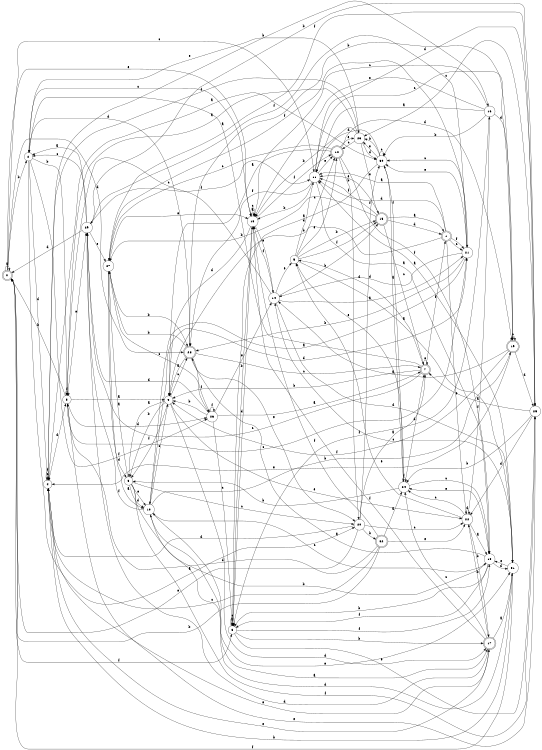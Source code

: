 digraph n27_9 {
__start0 [label="" shape="none"];

rankdir=LR;
size="8,5";

s0 [style="rounded,filled", color="black", fillcolor="white" shape="doublecircle", label="0"];
s1 [style="rounded,filled", color="black", fillcolor="white" shape="doublecircle", label="1"];
s2 [style="filled", color="black", fillcolor="white" shape="circle", label="2"];
s3 [style="filled", color="black", fillcolor="white" shape="circle", label="3"];
s4 [style="filled", color="black", fillcolor="white" shape="circle", label="4"];
s5 [style="filled", color="black", fillcolor="white" shape="circle", label="5"];
s6 [style="filled", color="black", fillcolor="white" shape="circle", label="6"];
s7 [style="rounded,filled", color="black", fillcolor="white" shape="doublecircle", label="7"];
s8 [style="filled", color="black", fillcolor="white" shape="circle", label="8"];
s9 [style="filled", color="black", fillcolor="white" shape="circle", label="9"];
s10 [style="filled", color="black", fillcolor="white" shape="circle", label="10"];
s11 [style="filled", color="black", fillcolor="white" shape="circle", label="11"];
s12 [style="rounded,filled", color="black", fillcolor="white" shape="doublecircle", label="12"];
s13 [style="filled", color="black", fillcolor="white" shape="circle", label="13"];
s14 [style="filled", color="black", fillcolor="white" shape="circle", label="14"];
s15 [style="rounded,filled", color="black", fillcolor="white" shape="doublecircle", label="15"];
s16 [style="filled", color="black", fillcolor="white" shape="circle", label="16"];
s17 [style="rounded,filled", color="black", fillcolor="white" shape="doublecircle", label="17"];
s18 [style="filled", color="black", fillcolor="white" shape="circle", label="18"];
s19 [style="rounded,filled", color="black", fillcolor="white" shape="doublecircle", label="19"];
s20 [style="filled", color="black", fillcolor="white" shape="circle", label="20"];
s21 [style="filled", color="black", fillcolor="white" shape="circle", label="21"];
s22 [style="filled", color="black", fillcolor="white" shape="circle", label="22"];
s23 [style="filled", color="black", fillcolor="white" shape="circle", label="23"];
s24 [style="filled", color="black", fillcolor="white" shape="circle", label="24"];
s25 [style="filled", color="black", fillcolor="white" shape="circle", label="25"];
s26 [style="filled", color="black", fillcolor="white" shape="circle", label="26"];
s27 [style="filled", color="black", fillcolor="white" shape="circle", label="27"];
s28 [style="rounded,filled", color="black", fillcolor="white" shape="doublecircle", label="28"];
s29 [style="filled", color="black", fillcolor="white" shape="circle", label="29"];
s30 [style="filled", color="black", fillcolor="white" shape="circle", label="30"];
s31 [style="filled", color="black", fillcolor="white" shape="circle", label="31"];
s32 [style="rounded,filled", color="black", fillcolor="white" shape="doublecircle", label="32"];
s0 -> s0 [label="a"];
s0 -> s2 [label="b"];
s0 -> s11 [label="c"];
s0 -> s28 [label="d"];
s0 -> s13 [label="e"];
s0 -> s6 [label="f"];
s1 -> s11 [label="a"];
s1 -> s9 [label="b"];
s1 -> s21 [label="c"];
s1 -> s11 [label="d"];
s1 -> s22 [label="e"];
s1 -> s21 [label="f"];
s2 -> s20 [label="a"];
s2 -> s8 [label="b"];
s2 -> s13 [label="c"];
s2 -> s4 [label="d"];
s2 -> s23 [label="e"];
s2 -> s26 [label="f"];
s3 -> s27 [label="a"];
s3 -> s18 [label="b"];
s3 -> s20 [label="c"];
s3 -> s10 [label="d"];
s3 -> s10 [label="e"];
s3 -> s25 [label="f"];
s4 -> s30 [label="a"];
s4 -> s16 [label="b"];
s4 -> s4 [label="c"];
s4 -> s8 [label="d"];
s4 -> s17 [label="e"];
s4 -> s4 [label="f"];
s5 -> s31 [label="a"];
s5 -> s15 [label="b"];
s5 -> s12 [label="c"];
s5 -> s11 [label="d"];
s5 -> s12 [label="e"];
s5 -> s15 [label="f"];
s6 -> s6 [label="a"];
s6 -> s17 [label="b"];
s6 -> s6 [label="c"];
s6 -> s13 [label="d"];
s6 -> s25 [label="e"];
s6 -> s18 [label="f"];
s7 -> s2 [label="a"];
s7 -> s9 [label="b"];
s7 -> s29 [label="c"];
s7 -> s5 [label="d"];
s7 -> s7 [label="e"];
s7 -> s1 [label="f"];
s8 -> s9 [label="a"];
s8 -> s0 [label="b"];
s8 -> s21 [label="c"];
s8 -> s26 [label="d"];
s8 -> s29 [label="e"];
s8 -> s8 [label="f"];
s9 -> s3 [label="a"];
s9 -> s3 [label="b"];
s9 -> s28 [label="c"];
s9 -> s17 [label="d"];
s9 -> s22 [label="e"];
s9 -> s3 [label="f"];
s10 -> s17 [label="a"];
s10 -> s19 [label="b"];
s10 -> s9 [label="c"];
s10 -> s21 [label="d"];
s10 -> s31 [label="e"];
s10 -> s29 [label="f"];
s11 -> s18 [label="a"];
s11 -> s13 [label="b"];
s11 -> s19 [label="c"];
s11 -> s25 [label="d"];
s11 -> s12 [label="e"];
s11 -> s28 [label="f"];
s12 -> s9 [label="a"];
s12 -> s20 [label="b"];
s12 -> s27 [label="c"];
s12 -> s19 [label="d"];
s12 -> s23 [label="e"];
s12 -> s18 [label="f"];
s13 -> s13 [label="a"];
s13 -> s6 [label="b"];
s13 -> s13 [label="c"];
s13 -> s9 [label="d"];
s13 -> s14 [label="e"];
s13 -> s12 [label="f"];
s14 -> s21 [label="a"];
s14 -> s15 [label="b"];
s14 -> s8 [label="c"];
s14 -> s31 [label="d"];
s14 -> s5 [label="e"];
s14 -> s13 [label="f"];
s15 -> s1 [label="a"];
s15 -> s27 [label="b"];
s15 -> s7 [label="c"];
s15 -> s1 [label="d"];
s15 -> s11 [label="e"];
s15 -> s11 [label="f"];
s16 -> s11 [label="a"];
s16 -> s30 [label="b"];
s16 -> s13 [label="c"];
s16 -> s19 [label="d"];
s16 -> s13 [label="e"];
s16 -> s6 [label="f"];
s17 -> s31 [label="a"];
s17 -> s22 [label="b"];
s17 -> s24 [label="c"];
s17 -> s29 [label="d"];
s17 -> s4 [label="e"];
s17 -> s13 [label="f"];
s18 -> s28 [label="a"];
s18 -> s6 [label="b"];
s18 -> s10 [label="c"];
s18 -> s31 [label="d"];
s18 -> s24 [label="e"];
s18 -> s6 [label="f"];
s19 -> s14 [label="a"];
s19 -> s28 [label="b"];
s19 -> s19 [label="c"];
s19 -> s25 [label="d"];
s19 -> s4 [label="e"];
s19 -> s9 [label="f"];
s20 -> s7 [label="a"];
s20 -> s32 [label="b"];
s20 -> s22 [label="c"];
s20 -> s4 [label="d"];
s20 -> s0 [label="e"];
s20 -> s30 [label="f"];
s21 -> s10 [label="a"];
s21 -> s28 [label="b"];
s21 -> s30 [label="c"];
s21 -> s14 [label="d"];
s21 -> s30 [label="e"];
s21 -> s29 [label="f"];
s22 -> s18 [label="a"];
s22 -> s17 [label="b"];
s22 -> s24 [label="c"];
s22 -> s22 [label="d"];
s22 -> s5 [label="e"];
s22 -> s16 [label="f"];
s23 -> s8 [label="a"];
s23 -> s13 [label="b"];
s23 -> s12 [label="c"];
s23 -> s30 [label="d"];
s23 -> s15 [label="e"];
s23 -> s4 [label="f"];
s24 -> s30 [label="a"];
s24 -> s3 [label="b"];
s24 -> s18 [label="c"];
s24 -> s7 [label="d"];
s24 -> s5 [label="e"];
s24 -> s24 [label="f"];
s25 -> s7 [label="a"];
s25 -> s24 [label="b"];
s25 -> s23 [label="c"];
s25 -> s22 [label="d"];
s25 -> s8 [label="e"];
s25 -> s27 [label="f"];
s26 -> s7 [label="a"];
s26 -> s9 [label="b"];
s26 -> s6 [label="c"];
s26 -> s29 [label="d"];
s26 -> s14 [label="e"];
s26 -> s26 [label="f"];
s27 -> s10 [label="a"];
s27 -> s28 [label="b"];
s27 -> s26 [label="c"];
s27 -> s3 [label="d"];
s27 -> s13 [label="e"];
s27 -> s21 [label="f"];
s28 -> s9 [label="a"];
s28 -> s27 [label="b"];
s28 -> s7 [label="c"];
s28 -> s2 [label="d"];
s28 -> s20 [label="e"];
s28 -> s26 [label="f"];
s29 -> s2 [label="a"];
s29 -> s25 [label="b"];
s29 -> s2 [label="c"];
s29 -> s0 [label="d"];
s29 -> s27 [label="e"];
s29 -> s11 [label="f"];
s30 -> s6 [label="a"];
s30 -> s23 [label="b"];
s30 -> s30 [label="c"];
s30 -> s11 [label="d"];
s30 -> s23 [label="e"];
s30 -> s24 [label="f"];
s31 -> s11 [label="a"];
s31 -> s4 [label="b"];
s31 -> s14 [label="c"];
s31 -> s10 [label="d"];
s31 -> s18 [label="e"];
s31 -> s0 [label="f"];
s32 -> s24 [label="a"];
s32 -> s0 [label="b"];
s32 -> s4 [label="c"];
s32 -> s8 [label="d"];
s32 -> s22 [label="e"];
s32 -> s13 [label="f"];

}